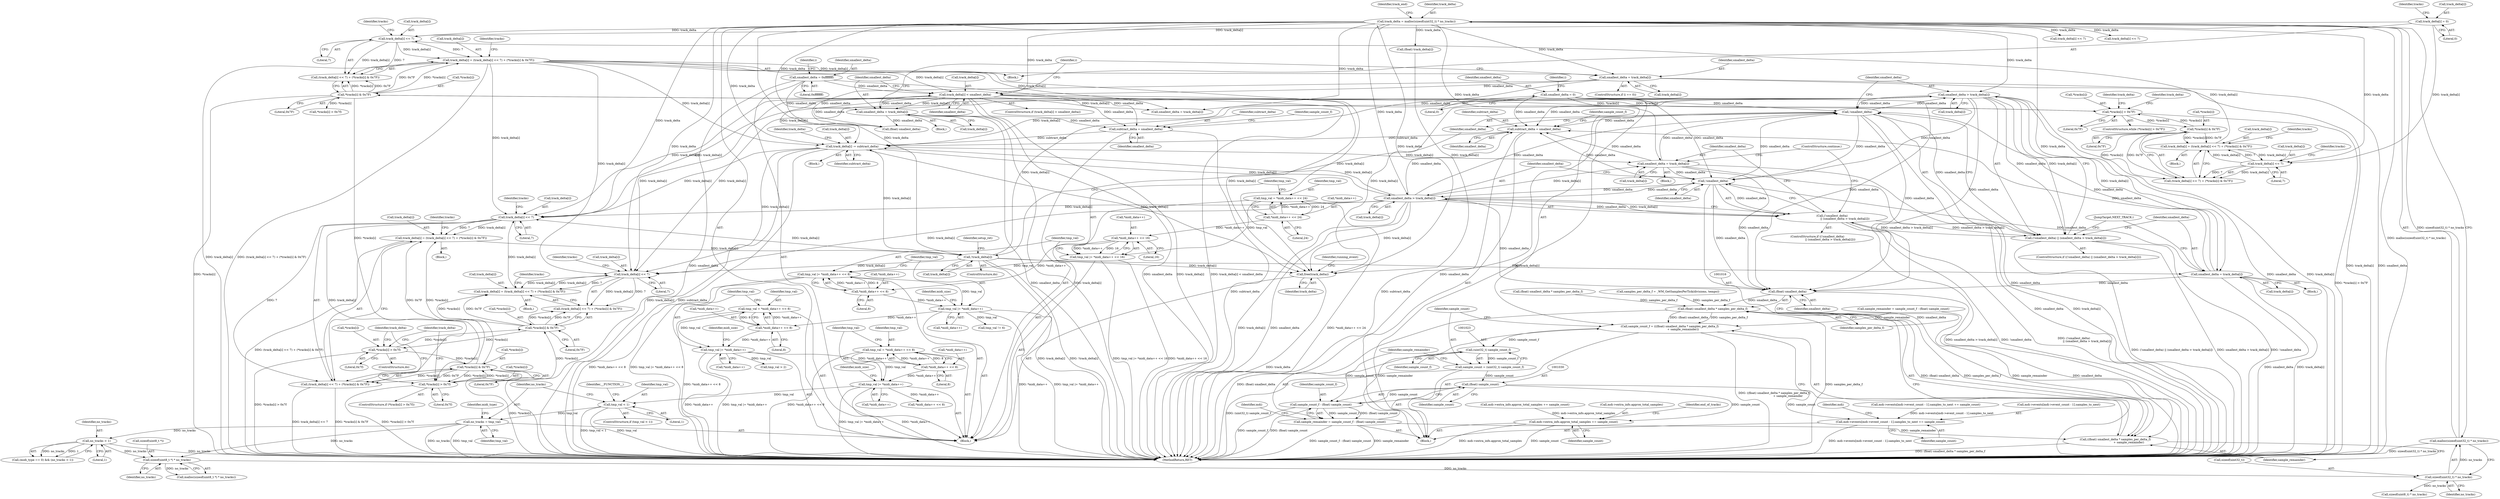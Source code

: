 digraph "0_wildmidi_660b513d99bced8783a4a5984ac2f742c74ebbdd_1@array" {
"1000995" [label="(Call,smallest_delta > track_delta[i])"];
"1000993" [label="(Call,!smallest_delta)"];
"1000753" [label="(Call,smallest_delta = track_delta[i])"];
"1000733" [label="(Call,track_delta[i] -= subtract_delta)"];
"1001008" [label="(Call,subtract_delta = smallest_delta)"];
"1000995" [label="(Call,smallest_delta > track_delta[i])"];
"1000987" [label="(Call,!track_delta[i])"];
"1000402" [label="(Call,track_delta = malloc(sizeof(uint32_t) * no_tracks))"];
"1000404" [label="(Call,malloc(sizeof(uint32_t) * no_tracks))"];
"1000405" [label="(Call,sizeof(uint32_t) * no_tracks)"];
"1000398" [label="(Call,sizeof(uint8_t *) * no_tracks)"];
"1000344" [label="(Call,no_tracks > 1)"];
"1000336" [label="(Call,no_tracks = tmp_val)"];
"1000324" [label="(Call,tmp_val < 1)"];
"1000315" [label="(Call,tmp_val |= *midi_data++)"];
"1000308" [label="(Call,tmp_val = *midi_data++ << 8)"];
"1000310" [label="(Call,*midi_data++ << 8)"];
"1000284" [label="(Call,tmp_val |= *midi_data++)"];
"1000277" [label="(Call,tmp_val = *midi_data++ << 8)"];
"1000279" [label="(Call,*midi_data++ << 8)"];
"1000256" [label="(Call,tmp_val |= *midi_data++)"];
"1000249" [label="(Call,tmp_val |= *midi_data++ << 8)"];
"1000242" [label="(Call,tmp_val |= *midi_data++ << 16)"];
"1000235" [label="(Call,tmp_val = *midi_data++ << 24)"];
"1000237" [label="(Call,*midi_data++ << 24)"];
"1000244" [label="(Call,*midi_data++ << 16)"];
"1000251" [label="(Call,*midi_data++ << 8)"];
"1000967" [label="(Call,track_delta[i] = (track_delta[i] << 7) + (*tracks[i] & 0x7F))"];
"1000972" [label="(Call,track_delta[i] << 7)"];
"1000941" [label="(Call,track_delta[i] = (track_delta[i] << 7) + (*tracks[i] & 0x7F))"];
"1000946" [label="(Call,track_delta[i] << 7)"];
"1000634" [label="(Call,track_delta[i] < smallest_delta)"];
"1000608" [label="(Call,track_delta[i] = (track_delta[i] << 7) + (*tracks[i] & 0x7F))"];
"1000613" [label="(Call,track_delta[i] << 7)"];
"1000588" [label="(Call,track_delta[i] = (track_delta[i] << 7) + (*tracks[i] & 0x7F))"];
"1000593" [label="(Call,track_delta[i] << 7)"];
"1000575" [label="(Call,track_delta[i] = 0)"];
"1000598" [label="(Call,*tracks[i] & 0x7F)"];
"1000581" [label="(Call,*tracks[i] > 0x7F)"];
"1000618" [label="(Call,*tracks[i] & 0x7F)"];
"1000640" [label="(Call,smallest_delta = track_delta[i])"];
"1000651" [label="(Call,smallest_delta = track_delta[i])"];
"1000423" [label="(Call,smallest_delta = 0xffffffff)"];
"1000747" [label="(Call,smallest_delta > track_delta[i])"];
"1000745" [label="(Call,!smallest_delta)"];
"1000710" [label="(Call,smallest_delta = 0)"];
"1001001" [label="(Call,smallest_delta = track_delta[i])"];
"1000951" [label="(Call,*tracks[i] & 0x7F)"];
"1000961" [label="(Call,*tracks[i] > 0x7f)"];
"1000932" [label="(Call,*tracks[i] > 0x7f)"];
"1000977" [label="(Call,*tracks[i] & 0x7F)"];
"1000656" [label="(Call,subtract_delta = smallest_delta)"];
"1000744" [label="(Call,(!smallest_delta)\n                             || (smallest_delta > track_delta[i]))"];
"1000992" [label="(Call,(!smallest_delta) || (smallest_delta > track_delta[i]))"];
"1001015" [label="(Call,(float) smallest_delta)"];
"1001014" [label="(Call,(float) smallest_delta * samples_per_delta_f)"];
"1001011" [label="(Call,sample_count_f = (((float) smallest_delta * samples_per_delta_f)\n                              + sample_remainder))"];
"1001022" [label="(Call,(uint32_t) sample_count_f)"];
"1001020" [label="(Call,sample_count = (uint32_t) sample_count_f)"];
"1001029" [label="(Call,(float) sample_count)"];
"1001027" [label="(Call,sample_count_f - (float) sample_count)"];
"1001025" [label="(Call,sample_remainder = sample_count_f - (float) sample_count)"];
"1001013" [label="(Call,((float) smallest_delta * samples_per_delta_f)\n                              + sample_remainder)"];
"1001032" [label="(Call,mdi->events[mdi->event_count - 1].samples_to_next += sample_count)"];
"1001045" [label="(Call,mdi->extra_info.approx_total_samples += sample_count)"];
"1001419" [label="(Call,free(track_delta))"];
"1000971" [label="(Call,(track_delta[i] << 7) + (*tracks[i] & 0x7F))"];
"1000945" [label="(Call,(track_delta[i] << 7) + (*tracks[i] & 0x7F))"];
"1000423" [label="(Call,smallest_delta = 0xffffffff)"];
"1001017" [label="(Identifier,smallest_delta)"];
"1001003" [label="(Call,track_delta[i])"];
"1000612" [label="(Call,(track_delta[i] << 7) + (*tracks[i] & 0x7F))"];
"1000598" [label="(Call,*tracks[i] & 0x7F)"];
"1001312" [label="(Call,(float) track_delta[i])"];
"1000249" [label="(Call,tmp_val |= *midi_data++ << 8)"];
"1000245" [label="(Call,*midi_data++)"];
"1000673" [label="(Call,sample_remainder = sample_count_f - (float) sample_count)"];
"1000707" [label="(Identifier,end_of_tracks)"];
"1000946" [label="(Call,track_delta[i] << 7)"];
"1000257" [label="(Identifier,tmp_val)"];
"1000250" [label="(Identifier,tmp_val)"];
"1000954" [label="(Identifier,tracks)"];
"1000950" [label="(Literal,7)"];
"1000280" [label="(Call,*midi_data++)"];
"1000618" [label="(Call,*tracks[i] & 0x7F)"];
"1000406" [label="(Call,sizeof(uint32_t))"];
"1000639" [label="(Block,)"];
"1000931" [label="(ControlStructure,if (*tracks[i] > 0x7f))"];
"1000435" [label="(Block,)"];
"1001051" [label="(Identifier,sample_count)"];
"1000584" [label="(Identifier,tracks)"];
"1000656" [label="(Call,subtract_delta = smallest_delta)"];
"1000941" [label="(Call,track_delta[i] = (track_delta[i] << 7) + (*tracks[i] & 0x7F))"];
"1000992" [label="(Call,(!smallest_delta) || (smallest_delta > track_delta[i]))"];
"1000937" [label="(Literal,0x7f)"];
"1000939" [label="(ControlStructure,do)"];
"1001026" [label="(Identifier,sample_remainder)"];
"1000345" [label="(Identifier,no_tracks)"];
"1000398" [label="(Call,sizeof(uint8_t *) * no_tracks)"];
"1000576" [label="(Call,track_delta[i])"];
"1000966" [label="(Literal,0x7f)"];
"1000994" [label="(Identifier,smallest_delta)"];
"1000410" [label="(Identifier,track_end)"];
"1001032" [label="(Call,mdi->events[mdi->event_count - 1].samples_to_next += sample_count)"];
"1000940" [label="(Block,)"];
"1000278" [label="(Identifier,tmp_val)"];
"1000614" [label="(Call,track_delta[i])"];
"1000344" [label="(Call,no_tracks > 1)"];
"1000582" [label="(Call,*tracks[i])"];
"1000587" [label="(Block,)"];
"1001422" [label="(Identifier,running_event)"];
"1000652" [label="(Identifier,smallest_delta)"];
"1000663" [label="(Call,(float) smallest_delta)"];
"1001029" [label="(Call,(float) sample_count)"];
"1000982" [label="(Literal,0x7F)"];
"1000434" [label="(Identifier,i)"];
"1000594" [label="(Call,track_delta[i])"];
"1001012" [label="(Identifier,sample_count_f)"];
"1000580" [label="(ControlStructure,while (*tracks[i] > 0x7F))"];
"1000293" [label="(Call,tmp_val > 2)"];
"1000657" [label="(Identifier,subtract_delta)"];
"1000734" [label="(Call,track_delta[i])"];
"1000613" [label="(Call,track_delta[i] << 7)"];
"1000603" [label="(Literal,0x7F)"];
"1001018" [label="(Identifier,samples_per_delta_f)"];
"1000755" [label="(Call,track_delta[i])"];
"1000759" [label="(ControlStructure,do)"];
"1000340" [label="(Call,(midi_type == 0) && (no_tracks > 1))"];
"1000991" [label="(ControlStructure,if ((!smallest_delta) || (smallest_delta > track_delta[i])))"];
"1001010" [label="(Identifier,smallest_delta)"];
"1000959" [label="(Identifier,tracks)"];
"1000732" [label="(Block,)"];
"1000693" [label="(Call,mdi->extra_info.approx_total_samples += sample_count)"];
"1000243" [label="(Identifier,tmp_val)"];
"1000961" [label="(Call,*tracks[i] > 0x7f)"];
"1000599" [label="(Call,*tracks[i])"];
"1000621" [label="(Identifier,tracks)"];
"1000277" [label="(Call,tmp_val = *midi_data++ << 8)"];
"1000978" [label="(Call,*tracks[i])"];
"1000973" [label="(Call,track_delta[i])"];
"1000286" [label="(Call,*midi_data++)"];
"1000635" [label="(Call,track_delta[i])"];
"1000647" [label="(ControlStructure,if (i == 0))"];
"1000236" [label="(Identifier,tmp_val)"];
"1000660" [label="(Identifier,sample_count_f)"];
"1000309" [label="(Identifier,tmp_val)"];
"1000283" [label="(Literal,8)"];
"1000968" [label="(Call,track_delta[i])"];
"1001019" [label="(Identifier,sample_remainder)"];
"1001000" [label="(Block,)"];
"1000329" [label="(Identifier,__FUNCTION__)"];
"1000709" [label="(Block,)"];
"1000988" [label="(Call,track_delta[i])"];
"1000290" [label="(Identifier,midi_size)"];
"1000412" [label="(Call,sizeof(uint8_t) * no_tracks)"];
"1000971" [label="(Call,(track_delta[i] << 7) + (*tracks[i] & 0x7F))"];
"1000617" [label="(Literal,7)"];
"1000323" [label="(ControlStructure,if (tmp_val < 1))"];
"1001006" [label="(JumpTarget,NEXT_TRACK:)"];
"1001014" [label="(Call,(float) smallest_delta * samples_per_delta_f)"];
"1001435" [label="(MethodReturn,RET)"];
"1000346" [label="(Literal,1)"];
"1000752" [label="(Block,)"];
"1000588" [label="(Call,track_delta[i] = (track_delta[i] << 7) + (*tracks[i] & 0x7F))"];
"1000715" [label="(Identifier,i)"];
"1000399" [label="(Call,sizeof(uint8_t *))"];
"1000284" [label="(Call,tmp_val |= *midi_data++)"];
"1000746" [label="(Identifier,smallest_delta)"];
"1000597" [label="(Literal,7)"];
"1000575" [label="(Call,track_delta[i] = 0)"];
"1000933" [label="(Call,*tracks[i])"];
"1000244" [label="(Call,*midi_data++ << 16)"];
"1000235" [label="(Call,tmp_val = *midi_data++ << 24)"];
"1000743" [label="(ControlStructure,if ((!smallest_delta)\n                             || (smallest_delta > track_delta[i])))"];
"1000237" [label="(Call,*midi_data++ << 24)"];
"1001024" [label="(Identifier,sample_count_f)"];
"1000342" [label="(Identifier,midi_type)"];
"1000579" [label="(Literal,0)"];
"1000662" [label="(Call,(float) smallest_delta * samples_per_delta_f)"];
"1001045" [label="(Call,mdi->extra_info.approx_total_samples += sample_count)"];
"1000634" [label="(Call,track_delta[i] < smallest_delta)"];
"1000251" [label="(Call,*midi_data++ << 8)"];
"1000921" [label="(Call,samples_per_delta_f = _WM_GetSamplesPerTick(divisions, tempo))"];
"1000762" [label="(Identifier,setup_ret)"];
"1000403" [label="(Identifier,track_delta)"];
"1000324" [label="(Call,tmp_val < 1)"];
"1000401" [label="(Identifier,no_tracks)"];
"1000589" [label="(Call,track_delta[i])"];
"1001025" [label="(Call,sample_remainder = sample_count_f - (float) sample_count)"];
"1000608" [label="(Call,track_delta[i] = (track_delta[i] << 7) + (*tracks[i] & 0x7F))"];
"1000651" [label="(Call,smallest_delta = track_delta[i])"];
"1000311" [label="(Call,*midi_data++)"];
"1000947" [label="(Call,track_delta[i])"];
"1000424" [label="(Identifier,smallest_delta)"];
"1000753" [label="(Call,smallest_delta = track_delta[i])"];
"1001001" [label="(Call,smallest_delta = track_delta[i])"];
"1000315" [label="(Call,tmp_val |= *midi_data++)"];
"1000279" [label="(Call,*midi_data++ << 8)"];
"1000317" [label="(Call,*midi_data++)"];
"1000122" [label="(Block,)"];
"1000609" [label="(Call,track_delta[i])"];
"1000606" [label="(Identifier,tracks)"];
"1000619" [label="(Call,*tracks[i])"];
"1000711" [label="(Identifier,smallest_delta)"];
"1001021" [label="(Identifier,sample_count)"];
"1000641" [label="(Identifier,smallest_delta)"];
"1001046" [label="(Call,mdi->extra_info.approx_total_samples)"];
"1000642" [label="(Call,track_delta[i])"];
"1001044" [label="(Identifier,sample_count)"];
"1001420" [label="(Identifier,track_delta)"];
"1000256" [label="(Call,tmp_val |= *midi_data++)"];
"1000712" [label="(Literal,0)"];
"1000942" [label="(Call,track_delta[i])"];
"1000358" [label="(Call,*midi_data++ << 8)"];
"1000314" [label="(Literal,8)"];
"1000338" [label="(Identifier,tmp_val)"];
"1000737" [label="(Identifier,subtract_delta)"];
"1000956" [label="(Literal,0x7F)"];
"1000310" [label="(Call,*midi_data++ << 8)"];
"1001352" [label="(Call,smallest_delta = track_delta[i])"];
"1000945" [label="(Call,(track_delta[i] << 7) + (*tracks[i] & 0x7F))"];
"1000633" [label="(ControlStructure,if (track_delta[i] < smallest_delta))"];
"1000987" [label="(Call,!track_delta[i])"];
"1001293" [label="(Call,track_delta[i] << 7)"];
"1000932" [label="(Call,*tracks[i] > 0x7f)"];
"1001002" [label="(Identifier,smallest_delta)"];
"1000758" [label="(ControlStructure,continue;)"];
"1000325" [label="(Identifier,tmp_val)"];
"1000626" [label="(Identifier,tracks)"];
"1000581" [label="(Call,*tracks[i] > 0x7F)"];
"1000977" [label="(Call,*tracks[i] & 0x7F)"];
"1000638" [label="(Identifier,smallest_delta)"];
"1001031" [label="(Identifier,sample_count)"];
"1000586" [label="(Literal,0x7F)"];
"1000995" [label="(Call,smallest_delta > track_delta[i])"];
"1001009" [label="(Identifier,subtract_delta)"];
"1001015" [label="(Call,(float) smallest_delta)"];
"1000592" [label="(Call,(track_delta[i] << 7) + (*tracks[i] & 0x7F))"];
"1000248" [label="(Literal,16)"];
"1000653" [label="(Call,track_delta[i])"];
"1000680" [label="(Call,mdi->events[mdi->event_count - 1].samples_to_next += sample_count)"];
"1000601" [label="(Identifier,tracks)"];
"1000969" [label="(Identifier,track_delta)"];
"1000397" [label="(Call,malloc(sizeof(uint8_t *) * no_tracks))"];
"1000976" [label="(Literal,7)"];
"1000623" [label="(Literal,0x7F)"];
"1000326" [label="(Literal,1)"];
"1000749" [label="(Call,track_delta[i])"];
"1000745" [label="(Call,!smallest_delta)"];
"1000265" [label="(Call,tmp_val != 6)"];
"1000980" [label="(Identifier,tracks)"];
"1000590" [label="(Identifier,track_delta)"];
"1001033" [label="(Call,mdi->events[mdi->event_count - 1].samples_to_next)"];
"1000425" [label="(Literal,0xffffffff)"];
"1000754" [label="(Identifier,smallest_delta)"];
"1000760" [label="(Block,)"];
"1000967" [label="(Call,track_delta[i] = (track_delta[i] << 7) + (*tracks[i] & 0x7F))"];
"1001036" [label="(Identifier,mdi)"];
"1000747" [label="(Call,smallest_delta > track_delta[i])"];
"1000402" [label="(Call,track_delta = malloc(sizeof(uint32_t) * no_tracks))"];
"1001013" [label="(Call,((float) smallest_delta * samples_per_delta_f)\n                              + sample_remainder)"];
"1001008" [label="(Call,subtract_delta = smallest_delta)"];
"1000242" [label="(Call,tmp_val |= *midi_data++ << 16)"];
"1001253" [label="(Call,*tracks[i] > 0x7f)"];
"1000262" [label="(Identifier,midi_size)"];
"1001419" [label="(Call,free(track_delta))"];
"1000962" [label="(Call,*tracks[i])"];
"1000258" [label="(Call,*midi_data++)"];
"1000593" [label="(Call,track_delta[i] << 7)"];
"1000943" [label="(Identifier,track_delta)"];
"1000951" [label="(Call,*tracks[i] & 0x7F)"];
"1000748" [label="(Identifier,smallest_delta)"];
"1001028" [label="(Identifier,sample_count_f)"];
"1000404" [label="(Call,malloc(sizeof(uint32_t) * no_tracks))"];
"1000658" [label="(Identifier,smallest_delta)"];
"1001011" [label="(Call,sample_count_f = (((float) smallest_delta * samples_per_delta_f)\n                              + sample_remainder))"];
"1001020" [label="(Call,sample_count = (uint32_t) sample_count_f)"];
"1000241" [label="(Literal,24)"];
"1000428" [label="(Identifier,i)"];
"1000952" [label="(Call,*tracks[i])"];
"1001027" [label="(Call,sample_count_f - (float) sample_count)"];
"1000733" [label="(Call,track_delta[i] -= subtract_delta)"];
"1001267" [label="(Call,track_delta[i] << 7)"];
"1000238" [label="(Call,*midi_data++)"];
"1000408" [label="(Identifier,no_tracks)"];
"1000337" [label="(Identifier,no_tracks)"];
"1000308" [label="(Call,tmp_val = *midi_data++ << 8)"];
"1000985" [label="(Identifier,tracks)"];
"1000316" [label="(Identifier,tmp_val)"];
"1000321" [label="(Identifier,midi_size)"];
"1000997" [label="(Call,track_delta[i])"];
"1000710" [label="(Call,smallest_delta = 0)"];
"1000285" [label="(Identifier,tmp_val)"];
"1000252" [label="(Call,*midi_data++)"];
"1000336" [label="(Call,no_tracks = tmp_val)"];
"1000993" [label="(Call,!smallest_delta)"];
"1000996" [label="(Identifier,smallest_delta)"];
"1000972" [label="(Call,track_delta[i] << 7)"];
"1000744" [label="(Call,(!smallest_delta)\n                             || (smallest_delta > track_delta[i]))"];
"1000640" [label="(Call,smallest_delta = track_delta[i])"];
"1001048" [label="(Identifier,mdi)"];
"1000610" [label="(Identifier,track_delta)"];
"1001022" [label="(Call,(uint32_t) sample_count_f)"];
"1000740" [label="(Identifier,track_delta)"];
"1000255" [label="(Literal,8)"];
"1000405" [label="(Call,sizeof(uint32_t) * no_tracks)"];
"1000995" -> "1000992"  [label="AST: "];
"1000995" -> "1000997"  [label="CFG: "];
"1000996" -> "1000995"  [label="AST: "];
"1000997" -> "1000995"  [label="AST: "];
"1000992" -> "1000995"  [label="CFG: "];
"1000995" -> "1001435"  [label="DDG: smallest_delta"];
"1000995" -> "1001435"  [label="DDG: track_delta[i]"];
"1000995" -> "1000733"  [label="DDG: track_delta[i]"];
"1000995" -> "1000745"  [label="DDG: smallest_delta"];
"1000995" -> "1000946"  [label="DDG: track_delta[i]"];
"1000995" -> "1000972"  [label="DDG: track_delta[i]"];
"1000995" -> "1000993"  [label="DDG: smallest_delta"];
"1000995" -> "1000992"  [label="DDG: smallest_delta"];
"1000995" -> "1000992"  [label="DDG: track_delta[i]"];
"1000993" -> "1000995"  [label="DDG: smallest_delta"];
"1000987" -> "1000995"  [label="DDG: track_delta[i]"];
"1000402" -> "1000995"  [label="DDG: track_delta"];
"1000995" -> "1001001"  [label="DDG: track_delta[i]"];
"1000995" -> "1001008"  [label="DDG: smallest_delta"];
"1000995" -> "1001015"  [label="DDG: smallest_delta"];
"1000995" -> "1001419"  [label="DDG: track_delta[i]"];
"1000993" -> "1000992"  [label="AST: "];
"1000993" -> "1000994"  [label="CFG: "];
"1000994" -> "1000993"  [label="AST: "];
"1000996" -> "1000993"  [label="CFG: "];
"1000992" -> "1000993"  [label="CFG: "];
"1000993" -> "1001435"  [label="DDG: smallest_delta"];
"1000993" -> "1000745"  [label="DDG: smallest_delta"];
"1000993" -> "1000992"  [label="DDG: smallest_delta"];
"1000753" -> "1000993"  [label="DDG: smallest_delta"];
"1000710" -> "1000993"  [label="DDG: smallest_delta"];
"1000747" -> "1000993"  [label="DDG: smallest_delta"];
"1000745" -> "1000993"  [label="DDG: smallest_delta"];
"1001001" -> "1000993"  [label="DDG: smallest_delta"];
"1000993" -> "1001008"  [label="DDG: smallest_delta"];
"1000993" -> "1001015"  [label="DDG: smallest_delta"];
"1000753" -> "1000752"  [label="AST: "];
"1000753" -> "1000755"  [label="CFG: "];
"1000754" -> "1000753"  [label="AST: "];
"1000755" -> "1000753"  [label="AST: "];
"1000758" -> "1000753"  [label="CFG: "];
"1000753" -> "1001435"  [label="DDG: smallest_delta"];
"1000753" -> "1001435"  [label="DDG: track_delta[i]"];
"1000753" -> "1000745"  [label="DDG: smallest_delta"];
"1000733" -> "1000753"  [label="DDG: track_delta[i]"];
"1000402" -> "1000753"  [label="DDG: track_delta"];
"1000747" -> "1000753"  [label="DDG: track_delta[i]"];
"1000753" -> "1001008"  [label="DDG: smallest_delta"];
"1000753" -> "1001015"  [label="DDG: smallest_delta"];
"1000733" -> "1000732"  [label="AST: "];
"1000733" -> "1000737"  [label="CFG: "];
"1000734" -> "1000733"  [label="AST: "];
"1000737" -> "1000733"  [label="AST: "];
"1000740" -> "1000733"  [label="CFG: "];
"1000733" -> "1001435"  [label="DDG: track_delta[i]"];
"1000733" -> "1001435"  [label="DDG: subtract_delta"];
"1001008" -> "1000733"  [label="DDG: subtract_delta"];
"1000656" -> "1000733"  [label="DDG: subtract_delta"];
"1000987" -> "1000733"  [label="DDG: track_delta[i]"];
"1000402" -> "1000733"  [label="DDG: track_delta"];
"1000634" -> "1000733"  [label="DDG: track_delta[i]"];
"1000747" -> "1000733"  [label="DDG: track_delta[i]"];
"1000608" -> "1000733"  [label="DDG: track_delta[i]"];
"1000733" -> "1000747"  [label="DDG: track_delta[i]"];
"1000733" -> "1000946"  [label="DDG: track_delta[i]"];
"1000733" -> "1000972"  [label="DDG: track_delta[i]"];
"1000733" -> "1001419"  [label="DDG: track_delta[i]"];
"1001008" -> "1000709"  [label="AST: "];
"1001008" -> "1001010"  [label="CFG: "];
"1001009" -> "1001008"  [label="AST: "];
"1001010" -> "1001008"  [label="AST: "];
"1001012" -> "1001008"  [label="CFG: "];
"1001008" -> "1001435"  [label="DDG: subtract_delta"];
"1000710" -> "1001008"  [label="DDG: smallest_delta"];
"1000747" -> "1001008"  [label="DDG: smallest_delta"];
"1000745" -> "1001008"  [label="DDG: smallest_delta"];
"1001001" -> "1001008"  [label="DDG: smallest_delta"];
"1000987" -> "1000759"  [label="AST: "];
"1000987" -> "1000988"  [label="CFG: "];
"1000988" -> "1000987"  [label="AST: "];
"1000762" -> "1000987"  [label="CFG: "];
"1000994" -> "1000987"  [label="CFG: "];
"1000987" -> "1001435"  [label="DDG: track_delta[i]"];
"1000987" -> "1001435"  [label="DDG: !track_delta[i]"];
"1000987" -> "1000946"  [label="DDG: track_delta[i]"];
"1000987" -> "1000972"  [label="DDG: track_delta[i]"];
"1000402" -> "1000987"  [label="DDG: track_delta"];
"1000967" -> "1000987"  [label="DDG: track_delta[i]"];
"1000987" -> "1001001"  [label="DDG: track_delta[i]"];
"1000987" -> "1001419"  [label="DDG: track_delta[i]"];
"1000402" -> "1000122"  [label="AST: "];
"1000402" -> "1000404"  [label="CFG: "];
"1000403" -> "1000402"  [label="AST: "];
"1000404" -> "1000402"  [label="AST: "];
"1000410" -> "1000402"  [label="CFG: "];
"1000402" -> "1001435"  [label="DDG: malloc(sizeof(uint32_t) * no_tracks)"];
"1000404" -> "1000402"  [label="DDG: sizeof(uint32_t) * no_tracks"];
"1000402" -> "1000593"  [label="DDG: track_delta"];
"1000402" -> "1000613"  [label="DDG: track_delta"];
"1000402" -> "1000634"  [label="DDG: track_delta"];
"1000402" -> "1000640"  [label="DDG: track_delta"];
"1000402" -> "1000651"  [label="DDG: track_delta"];
"1000402" -> "1000747"  [label="DDG: track_delta"];
"1000402" -> "1000946"  [label="DDG: track_delta"];
"1000402" -> "1000972"  [label="DDG: track_delta"];
"1000402" -> "1001001"  [label="DDG: track_delta"];
"1000402" -> "1001267"  [label="DDG: track_delta"];
"1000402" -> "1001293"  [label="DDG: track_delta"];
"1000402" -> "1001312"  [label="DDG: track_delta"];
"1000402" -> "1001352"  [label="DDG: track_delta"];
"1000402" -> "1001419"  [label="DDG: track_delta"];
"1000404" -> "1000405"  [label="CFG: "];
"1000405" -> "1000404"  [label="AST: "];
"1000404" -> "1001435"  [label="DDG: sizeof(uint32_t) * no_tracks"];
"1000405" -> "1000404"  [label="DDG: no_tracks"];
"1000405" -> "1000408"  [label="CFG: "];
"1000406" -> "1000405"  [label="AST: "];
"1000408" -> "1000405"  [label="AST: "];
"1000398" -> "1000405"  [label="DDG: no_tracks"];
"1000405" -> "1000412"  [label="DDG: no_tracks"];
"1000398" -> "1000397"  [label="AST: "];
"1000398" -> "1000401"  [label="CFG: "];
"1000399" -> "1000398"  [label="AST: "];
"1000401" -> "1000398"  [label="AST: "];
"1000397" -> "1000398"  [label="CFG: "];
"1000398" -> "1000397"  [label="DDG: no_tracks"];
"1000344" -> "1000398"  [label="DDG: no_tracks"];
"1000336" -> "1000398"  [label="DDG: no_tracks"];
"1000344" -> "1000340"  [label="AST: "];
"1000344" -> "1000346"  [label="CFG: "];
"1000345" -> "1000344"  [label="AST: "];
"1000346" -> "1000344"  [label="AST: "];
"1000340" -> "1000344"  [label="CFG: "];
"1000344" -> "1001435"  [label="DDG: no_tracks"];
"1000344" -> "1000340"  [label="DDG: no_tracks"];
"1000344" -> "1000340"  [label="DDG: 1"];
"1000336" -> "1000344"  [label="DDG: no_tracks"];
"1000336" -> "1000122"  [label="AST: "];
"1000336" -> "1000338"  [label="CFG: "];
"1000337" -> "1000336"  [label="AST: "];
"1000338" -> "1000336"  [label="AST: "];
"1000342" -> "1000336"  [label="CFG: "];
"1000336" -> "1001435"  [label="DDG: tmp_val"];
"1000336" -> "1001435"  [label="DDG: no_tracks"];
"1000324" -> "1000336"  [label="DDG: tmp_val"];
"1000324" -> "1000323"  [label="AST: "];
"1000324" -> "1000326"  [label="CFG: "];
"1000325" -> "1000324"  [label="AST: "];
"1000326" -> "1000324"  [label="AST: "];
"1000329" -> "1000324"  [label="CFG: "];
"1000337" -> "1000324"  [label="CFG: "];
"1000324" -> "1001435"  [label="DDG: tmp_val < 1"];
"1000324" -> "1001435"  [label="DDG: tmp_val"];
"1000315" -> "1000324"  [label="DDG: tmp_val"];
"1000315" -> "1000122"  [label="AST: "];
"1000315" -> "1000317"  [label="CFG: "];
"1000316" -> "1000315"  [label="AST: "];
"1000317" -> "1000315"  [label="AST: "];
"1000321" -> "1000315"  [label="CFG: "];
"1000315" -> "1001435"  [label="DDG: tmp_val |= *midi_data++"];
"1000315" -> "1001435"  [label="DDG: *midi_data++"];
"1000308" -> "1000315"  [label="DDG: tmp_val"];
"1000310" -> "1000315"  [label="DDG: *midi_data++"];
"1000315" -> "1000358"  [label="DDG: *midi_data++"];
"1000308" -> "1000122"  [label="AST: "];
"1000308" -> "1000310"  [label="CFG: "];
"1000309" -> "1000308"  [label="AST: "];
"1000310" -> "1000308"  [label="AST: "];
"1000316" -> "1000308"  [label="CFG: "];
"1000308" -> "1001435"  [label="DDG: *midi_data++ << 8"];
"1000310" -> "1000308"  [label="DDG: *midi_data++"];
"1000310" -> "1000308"  [label="DDG: 8"];
"1000310" -> "1000314"  [label="CFG: "];
"1000311" -> "1000310"  [label="AST: "];
"1000314" -> "1000310"  [label="AST: "];
"1000284" -> "1000310"  [label="DDG: *midi_data++"];
"1000284" -> "1000122"  [label="AST: "];
"1000284" -> "1000286"  [label="CFG: "];
"1000285" -> "1000284"  [label="AST: "];
"1000286" -> "1000284"  [label="AST: "];
"1000290" -> "1000284"  [label="CFG: "];
"1000284" -> "1001435"  [label="DDG: *midi_data++"];
"1000284" -> "1001435"  [label="DDG: tmp_val |= *midi_data++"];
"1000277" -> "1000284"  [label="DDG: tmp_val"];
"1000279" -> "1000284"  [label="DDG: *midi_data++"];
"1000284" -> "1000293"  [label="DDG: tmp_val"];
"1000277" -> "1000122"  [label="AST: "];
"1000277" -> "1000279"  [label="CFG: "];
"1000278" -> "1000277"  [label="AST: "];
"1000279" -> "1000277"  [label="AST: "];
"1000285" -> "1000277"  [label="CFG: "];
"1000277" -> "1001435"  [label="DDG: *midi_data++ << 8"];
"1000279" -> "1000277"  [label="DDG: *midi_data++"];
"1000279" -> "1000277"  [label="DDG: 8"];
"1000279" -> "1000283"  [label="CFG: "];
"1000280" -> "1000279"  [label="AST: "];
"1000283" -> "1000279"  [label="AST: "];
"1000256" -> "1000279"  [label="DDG: *midi_data++"];
"1000256" -> "1000122"  [label="AST: "];
"1000256" -> "1000258"  [label="CFG: "];
"1000257" -> "1000256"  [label="AST: "];
"1000258" -> "1000256"  [label="AST: "];
"1000262" -> "1000256"  [label="CFG: "];
"1000256" -> "1001435"  [label="DDG: *midi_data++"];
"1000256" -> "1001435"  [label="DDG: tmp_val |= *midi_data++"];
"1000249" -> "1000256"  [label="DDG: tmp_val"];
"1000251" -> "1000256"  [label="DDG: *midi_data++"];
"1000256" -> "1000265"  [label="DDG: tmp_val"];
"1000249" -> "1000122"  [label="AST: "];
"1000249" -> "1000251"  [label="CFG: "];
"1000250" -> "1000249"  [label="AST: "];
"1000251" -> "1000249"  [label="AST: "];
"1000257" -> "1000249"  [label="CFG: "];
"1000249" -> "1001435"  [label="DDG: *midi_data++ << 8"];
"1000249" -> "1001435"  [label="DDG: tmp_val |= *midi_data++ << 8"];
"1000242" -> "1000249"  [label="DDG: tmp_val"];
"1000251" -> "1000249"  [label="DDG: *midi_data++"];
"1000251" -> "1000249"  [label="DDG: 8"];
"1000242" -> "1000122"  [label="AST: "];
"1000242" -> "1000244"  [label="CFG: "];
"1000243" -> "1000242"  [label="AST: "];
"1000244" -> "1000242"  [label="AST: "];
"1000250" -> "1000242"  [label="CFG: "];
"1000242" -> "1001435"  [label="DDG: tmp_val |= *midi_data++ << 16"];
"1000242" -> "1001435"  [label="DDG: *midi_data++ << 16"];
"1000235" -> "1000242"  [label="DDG: tmp_val"];
"1000244" -> "1000242"  [label="DDG: *midi_data++"];
"1000244" -> "1000242"  [label="DDG: 16"];
"1000235" -> "1000122"  [label="AST: "];
"1000235" -> "1000237"  [label="CFG: "];
"1000236" -> "1000235"  [label="AST: "];
"1000237" -> "1000235"  [label="AST: "];
"1000243" -> "1000235"  [label="CFG: "];
"1000235" -> "1001435"  [label="DDG: *midi_data++ << 24"];
"1000237" -> "1000235"  [label="DDG: *midi_data++"];
"1000237" -> "1000235"  [label="DDG: 24"];
"1000237" -> "1000241"  [label="CFG: "];
"1000238" -> "1000237"  [label="AST: "];
"1000241" -> "1000237"  [label="AST: "];
"1000237" -> "1000244"  [label="DDG: *midi_data++"];
"1000244" -> "1000248"  [label="CFG: "];
"1000245" -> "1000244"  [label="AST: "];
"1000248" -> "1000244"  [label="AST: "];
"1000244" -> "1000251"  [label="DDG: *midi_data++"];
"1000251" -> "1000255"  [label="CFG: "];
"1000252" -> "1000251"  [label="AST: "];
"1000255" -> "1000251"  [label="AST: "];
"1000967" -> "1000760"  [label="AST: "];
"1000967" -> "1000971"  [label="CFG: "];
"1000968" -> "1000967"  [label="AST: "];
"1000971" -> "1000967"  [label="AST: "];
"1000985" -> "1000967"  [label="CFG: "];
"1000967" -> "1001435"  [label="DDG: (track_delta[i] << 7) + (*tracks[i] & 0x7F)"];
"1000972" -> "1000967"  [label="DDG: track_delta[i]"];
"1000972" -> "1000967"  [label="DDG: 7"];
"1000977" -> "1000967"  [label="DDG: *tracks[i]"];
"1000977" -> "1000967"  [label="DDG: 0x7F"];
"1000972" -> "1000971"  [label="AST: "];
"1000972" -> "1000976"  [label="CFG: "];
"1000973" -> "1000972"  [label="AST: "];
"1000976" -> "1000972"  [label="AST: "];
"1000980" -> "1000972"  [label="CFG: "];
"1000972" -> "1000971"  [label="DDG: track_delta[i]"];
"1000972" -> "1000971"  [label="DDG: 7"];
"1000941" -> "1000972"  [label="DDG: track_delta[i]"];
"1000634" -> "1000972"  [label="DDG: track_delta[i]"];
"1000747" -> "1000972"  [label="DDG: track_delta[i]"];
"1000608" -> "1000972"  [label="DDG: track_delta[i]"];
"1000941" -> "1000940"  [label="AST: "];
"1000941" -> "1000945"  [label="CFG: "];
"1000942" -> "1000941"  [label="AST: "];
"1000945" -> "1000941"  [label="AST: "];
"1000959" -> "1000941"  [label="CFG: "];
"1000946" -> "1000941"  [label="DDG: track_delta[i]"];
"1000946" -> "1000941"  [label="DDG: 7"];
"1000951" -> "1000941"  [label="DDG: *tracks[i]"];
"1000951" -> "1000941"  [label="DDG: 0x7F"];
"1000941" -> "1000946"  [label="DDG: track_delta[i]"];
"1000946" -> "1000945"  [label="AST: "];
"1000946" -> "1000950"  [label="CFG: "];
"1000947" -> "1000946"  [label="AST: "];
"1000950" -> "1000946"  [label="AST: "];
"1000954" -> "1000946"  [label="CFG: "];
"1000946" -> "1000945"  [label="DDG: track_delta[i]"];
"1000946" -> "1000945"  [label="DDG: 7"];
"1000634" -> "1000946"  [label="DDG: track_delta[i]"];
"1000747" -> "1000946"  [label="DDG: track_delta[i]"];
"1000608" -> "1000946"  [label="DDG: track_delta[i]"];
"1000634" -> "1000633"  [label="AST: "];
"1000634" -> "1000638"  [label="CFG: "];
"1000635" -> "1000634"  [label="AST: "];
"1000638" -> "1000634"  [label="AST: "];
"1000641" -> "1000634"  [label="CFG: "];
"1000434" -> "1000634"  [label="CFG: "];
"1000634" -> "1001435"  [label="DDG: smallest_delta"];
"1000634" -> "1001435"  [label="DDG: track_delta[i]"];
"1000634" -> "1001435"  [label="DDG: track_delta[i] < smallest_delta"];
"1000608" -> "1000634"  [label="DDG: track_delta[i]"];
"1000640" -> "1000634"  [label="DDG: smallest_delta"];
"1000651" -> "1000634"  [label="DDG: smallest_delta"];
"1000423" -> "1000634"  [label="DDG: smallest_delta"];
"1000634" -> "1000640"  [label="DDG: track_delta[i]"];
"1000634" -> "1000656"  [label="DDG: smallest_delta"];
"1000634" -> "1000663"  [label="DDG: smallest_delta"];
"1000634" -> "1001352"  [label="DDG: track_delta[i]"];
"1000634" -> "1001419"  [label="DDG: track_delta[i]"];
"1000608" -> "1000435"  [label="AST: "];
"1000608" -> "1000612"  [label="CFG: "];
"1000609" -> "1000608"  [label="AST: "];
"1000612" -> "1000608"  [label="AST: "];
"1000626" -> "1000608"  [label="CFG: "];
"1000608" -> "1001435"  [label="DDG: track_delta[i]"];
"1000608" -> "1001435"  [label="DDG: (track_delta[i] << 7) + (*tracks[i] & 0x7F)"];
"1000613" -> "1000608"  [label="DDG: track_delta[i]"];
"1000613" -> "1000608"  [label="DDG: 7"];
"1000618" -> "1000608"  [label="DDG: *tracks[i]"];
"1000618" -> "1000608"  [label="DDG: 0x7F"];
"1000608" -> "1000651"  [label="DDG: track_delta[i]"];
"1000608" -> "1001352"  [label="DDG: track_delta[i]"];
"1000608" -> "1001419"  [label="DDG: track_delta[i]"];
"1000613" -> "1000612"  [label="AST: "];
"1000613" -> "1000617"  [label="CFG: "];
"1000614" -> "1000613"  [label="AST: "];
"1000617" -> "1000613"  [label="AST: "];
"1000621" -> "1000613"  [label="CFG: "];
"1000613" -> "1000612"  [label="DDG: track_delta[i]"];
"1000613" -> "1000612"  [label="DDG: 7"];
"1000588" -> "1000613"  [label="DDG: track_delta[i]"];
"1000575" -> "1000613"  [label="DDG: track_delta[i]"];
"1000588" -> "1000587"  [label="AST: "];
"1000588" -> "1000592"  [label="CFG: "];
"1000589" -> "1000588"  [label="AST: "];
"1000592" -> "1000588"  [label="AST: "];
"1000606" -> "1000588"  [label="CFG: "];
"1000593" -> "1000588"  [label="DDG: track_delta[i]"];
"1000593" -> "1000588"  [label="DDG: 7"];
"1000598" -> "1000588"  [label="DDG: *tracks[i]"];
"1000598" -> "1000588"  [label="DDG: 0x7F"];
"1000588" -> "1000593"  [label="DDG: track_delta[i]"];
"1000593" -> "1000592"  [label="AST: "];
"1000593" -> "1000597"  [label="CFG: "];
"1000594" -> "1000593"  [label="AST: "];
"1000597" -> "1000593"  [label="AST: "];
"1000601" -> "1000593"  [label="CFG: "];
"1000593" -> "1000592"  [label="DDG: track_delta[i]"];
"1000593" -> "1000592"  [label="DDG: 7"];
"1000575" -> "1000593"  [label="DDG: track_delta[i]"];
"1000575" -> "1000435"  [label="AST: "];
"1000575" -> "1000579"  [label="CFG: "];
"1000576" -> "1000575"  [label="AST: "];
"1000579" -> "1000575"  [label="AST: "];
"1000584" -> "1000575"  [label="CFG: "];
"1000598" -> "1000592"  [label="AST: "];
"1000598" -> "1000603"  [label="CFG: "];
"1000599" -> "1000598"  [label="AST: "];
"1000603" -> "1000598"  [label="AST: "];
"1000592" -> "1000598"  [label="CFG: "];
"1000598" -> "1000581"  [label="DDG: *tracks[i]"];
"1000598" -> "1000592"  [label="DDG: *tracks[i]"];
"1000598" -> "1000592"  [label="DDG: 0x7F"];
"1000581" -> "1000598"  [label="DDG: *tracks[i]"];
"1000581" -> "1000580"  [label="AST: "];
"1000581" -> "1000586"  [label="CFG: "];
"1000582" -> "1000581"  [label="AST: "];
"1000586" -> "1000581"  [label="AST: "];
"1000590" -> "1000581"  [label="CFG: "];
"1000610" -> "1000581"  [label="CFG: "];
"1000581" -> "1001435"  [label="DDG: *tracks[i] > 0x7F"];
"1000618" -> "1000581"  [label="DDG: *tracks[i]"];
"1000581" -> "1000618"  [label="DDG: *tracks[i]"];
"1000618" -> "1000612"  [label="AST: "];
"1000618" -> "1000623"  [label="CFG: "];
"1000619" -> "1000618"  [label="AST: "];
"1000623" -> "1000618"  [label="AST: "];
"1000612" -> "1000618"  [label="CFG: "];
"1000618" -> "1001435"  [label="DDG: *tracks[i]"];
"1000618" -> "1000612"  [label="DDG: *tracks[i]"];
"1000618" -> "1000612"  [label="DDG: 0x7F"];
"1000618" -> "1000932"  [label="DDG: *tracks[i]"];
"1000618" -> "1001253"  [label="DDG: *tracks[i]"];
"1000640" -> "1000639"  [label="AST: "];
"1000640" -> "1000642"  [label="CFG: "];
"1000641" -> "1000640"  [label="AST: "];
"1000642" -> "1000640"  [label="AST: "];
"1000434" -> "1000640"  [label="CFG: "];
"1000640" -> "1001435"  [label="DDG: smallest_delta"];
"1000640" -> "1001435"  [label="DDG: track_delta[i]"];
"1000640" -> "1000656"  [label="DDG: smallest_delta"];
"1000640" -> "1000663"  [label="DDG: smallest_delta"];
"1000651" -> "1000647"  [label="AST: "];
"1000651" -> "1000653"  [label="CFG: "];
"1000652" -> "1000651"  [label="AST: "];
"1000653" -> "1000651"  [label="AST: "];
"1000434" -> "1000651"  [label="CFG: "];
"1000651" -> "1001435"  [label="DDG: smallest_delta"];
"1000651" -> "1001435"  [label="DDG: track_delta[i]"];
"1000651" -> "1000656"  [label="DDG: smallest_delta"];
"1000651" -> "1000663"  [label="DDG: smallest_delta"];
"1000423" -> "1000122"  [label="AST: "];
"1000423" -> "1000425"  [label="CFG: "];
"1000424" -> "1000423"  [label="AST: "];
"1000425" -> "1000423"  [label="AST: "];
"1000428" -> "1000423"  [label="CFG: "];
"1000423" -> "1001435"  [label="DDG: smallest_delta"];
"1000423" -> "1000656"  [label="DDG: smallest_delta"];
"1000423" -> "1000663"  [label="DDG: smallest_delta"];
"1000747" -> "1000744"  [label="AST: "];
"1000747" -> "1000749"  [label="CFG: "];
"1000748" -> "1000747"  [label="AST: "];
"1000749" -> "1000747"  [label="AST: "];
"1000744" -> "1000747"  [label="CFG: "];
"1000747" -> "1001435"  [label="DDG: smallest_delta"];
"1000747" -> "1001435"  [label="DDG: track_delta[i]"];
"1000747" -> "1000745"  [label="DDG: smallest_delta"];
"1000747" -> "1000744"  [label="DDG: smallest_delta"];
"1000747" -> "1000744"  [label="DDG: track_delta[i]"];
"1000745" -> "1000747"  [label="DDG: smallest_delta"];
"1000747" -> "1001015"  [label="DDG: smallest_delta"];
"1000747" -> "1001419"  [label="DDG: track_delta[i]"];
"1000745" -> "1000744"  [label="AST: "];
"1000745" -> "1000746"  [label="CFG: "];
"1000746" -> "1000745"  [label="AST: "];
"1000748" -> "1000745"  [label="CFG: "];
"1000744" -> "1000745"  [label="CFG: "];
"1000745" -> "1001435"  [label="DDG: smallest_delta"];
"1000745" -> "1000744"  [label="DDG: smallest_delta"];
"1000710" -> "1000745"  [label="DDG: smallest_delta"];
"1001001" -> "1000745"  [label="DDG: smallest_delta"];
"1000745" -> "1001015"  [label="DDG: smallest_delta"];
"1000710" -> "1000709"  [label="AST: "];
"1000710" -> "1000712"  [label="CFG: "];
"1000711" -> "1000710"  [label="AST: "];
"1000712" -> "1000710"  [label="AST: "];
"1000715" -> "1000710"  [label="CFG: "];
"1000710" -> "1001435"  [label="DDG: smallest_delta"];
"1000710" -> "1001015"  [label="DDG: smallest_delta"];
"1001001" -> "1001000"  [label="AST: "];
"1001001" -> "1001003"  [label="CFG: "];
"1001002" -> "1001001"  [label="AST: "];
"1001003" -> "1001001"  [label="AST: "];
"1001006" -> "1001001"  [label="CFG: "];
"1001001" -> "1001435"  [label="DDG: track_delta[i]"];
"1001001" -> "1001435"  [label="DDG: smallest_delta"];
"1001001" -> "1001015"  [label="DDG: smallest_delta"];
"1000951" -> "1000945"  [label="AST: "];
"1000951" -> "1000956"  [label="CFG: "];
"1000952" -> "1000951"  [label="AST: "];
"1000956" -> "1000951"  [label="AST: "];
"1000945" -> "1000951"  [label="CFG: "];
"1000951" -> "1000945"  [label="DDG: *tracks[i]"];
"1000951" -> "1000945"  [label="DDG: 0x7F"];
"1000961" -> "1000951"  [label="DDG: *tracks[i]"];
"1000932" -> "1000951"  [label="DDG: *tracks[i]"];
"1000951" -> "1000961"  [label="DDG: *tracks[i]"];
"1000961" -> "1000939"  [label="AST: "];
"1000961" -> "1000966"  [label="CFG: "];
"1000962" -> "1000961"  [label="AST: "];
"1000966" -> "1000961"  [label="AST: "];
"1000943" -> "1000961"  [label="CFG: "];
"1000969" -> "1000961"  [label="CFG: "];
"1000961" -> "1001435"  [label="DDG: *tracks[i] > 0x7f"];
"1000961" -> "1000977"  [label="DDG: *tracks[i]"];
"1000932" -> "1000931"  [label="AST: "];
"1000932" -> "1000937"  [label="CFG: "];
"1000933" -> "1000932"  [label="AST: "];
"1000937" -> "1000932"  [label="AST: "];
"1000943" -> "1000932"  [label="CFG: "];
"1000969" -> "1000932"  [label="CFG: "];
"1000932" -> "1001435"  [label="DDG: *tracks[i] > 0x7f"];
"1000977" -> "1000932"  [label="DDG: *tracks[i]"];
"1000932" -> "1000977"  [label="DDG: *tracks[i]"];
"1000977" -> "1000971"  [label="AST: "];
"1000977" -> "1000982"  [label="CFG: "];
"1000978" -> "1000977"  [label="AST: "];
"1000982" -> "1000977"  [label="AST: "];
"1000971" -> "1000977"  [label="CFG: "];
"1000977" -> "1001435"  [label="DDG: *tracks[i]"];
"1000977" -> "1000971"  [label="DDG: *tracks[i]"];
"1000977" -> "1000971"  [label="DDG: 0x7F"];
"1000656" -> "1000122"  [label="AST: "];
"1000656" -> "1000658"  [label="CFG: "];
"1000657" -> "1000656"  [label="AST: "];
"1000658" -> "1000656"  [label="AST: "];
"1000660" -> "1000656"  [label="CFG: "];
"1000656" -> "1001435"  [label="DDG: subtract_delta"];
"1000744" -> "1000743"  [label="AST: "];
"1000754" -> "1000744"  [label="CFG: "];
"1000758" -> "1000744"  [label="CFG: "];
"1000744" -> "1001435"  [label="DDG: (!smallest_delta)\n                             || (smallest_delta > track_delta[i])"];
"1000744" -> "1001435"  [label="DDG: smallest_delta > track_delta[i]"];
"1000744" -> "1001435"  [label="DDG: !smallest_delta"];
"1000992" -> "1000744"  [label="DDG: smallest_delta > track_delta[i]"];
"1000744" -> "1000992"  [label="DDG: smallest_delta > track_delta[i]"];
"1000992" -> "1000991"  [label="AST: "];
"1001002" -> "1000992"  [label="CFG: "];
"1001006" -> "1000992"  [label="CFG: "];
"1000992" -> "1001435"  [label="DDG: !smallest_delta"];
"1000992" -> "1001435"  [label="DDG: (!smallest_delta) || (smallest_delta > track_delta[i])"];
"1000992" -> "1001435"  [label="DDG: smallest_delta > track_delta[i]"];
"1001015" -> "1001014"  [label="AST: "];
"1001015" -> "1001017"  [label="CFG: "];
"1001016" -> "1001015"  [label="AST: "];
"1001017" -> "1001015"  [label="AST: "];
"1001018" -> "1001015"  [label="CFG: "];
"1001015" -> "1001435"  [label="DDG: smallest_delta"];
"1001015" -> "1001014"  [label="DDG: smallest_delta"];
"1001014" -> "1001013"  [label="AST: "];
"1001014" -> "1001018"  [label="CFG: "];
"1001018" -> "1001014"  [label="AST: "];
"1001019" -> "1001014"  [label="CFG: "];
"1001014" -> "1001435"  [label="DDG: (float) smallest_delta"];
"1001014" -> "1001435"  [label="DDG: samples_per_delta_f"];
"1001014" -> "1001011"  [label="DDG: (float) smallest_delta"];
"1001014" -> "1001011"  [label="DDG: samples_per_delta_f"];
"1001014" -> "1001013"  [label="DDG: (float) smallest_delta"];
"1001014" -> "1001013"  [label="DDG: samples_per_delta_f"];
"1000662" -> "1001014"  [label="DDG: samples_per_delta_f"];
"1000921" -> "1001014"  [label="DDG: samples_per_delta_f"];
"1001011" -> "1000709"  [label="AST: "];
"1001011" -> "1001013"  [label="CFG: "];
"1001012" -> "1001011"  [label="AST: "];
"1001013" -> "1001011"  [label="AST: "];
"1001021" -> "1001011"  [label="CFG: "];
"1001011" -> "1001435"  [label="DDG: ((float) smallest_delta * samples_per_delta_f)\n                              + sample_remainder"];
"1001025" -> "1001011"  [label="DDG: sample_remainder"];
"1000673" -> "1001011"  [label="DDG: sample_remainder"];
"1001011" -> "1001022"  [label="DDG: sample_count_f"];
"1001022" -> "1001020"  [label="AST: "];
"1001022" -> "1001024"  [label="CFG: "];
"1001023" -> "1001022"  [label="AST: "];
"1001024" -> "1001022"  [label="AST: "];
"1001020" -> "1001022"  [label="CFG: "];
"1001022" -> "1001020"  [label="DDG: sample_count_f"];
"1001022" -> "1001027"  [label="DDG: sample_count_f"];
"1001020" -> "1000709"  [label="AST: "];
"1001021" -> "1001020"  [label="AST: "];
"1001026" -> "1001020"  [label="CFG: "];
"1001020" -> "1001435"  [label="DDG: (uint32_t) sample_count_f"];
"1001020" -> "1001029"  [label="DDG: sample_count"];
"1001029" -> "1001027"  [label="AST: "];
"1001029" -> "1001031"  [label="CFG: "];
"1001030" -> "1001029"  [label="AST: "];
"1001031" -> "1001029"  [label="AST: "];
"1001027" -> "1001029"  [label="CFG: "];
"1001029" -> "1001027"  [label="DDG: sample_count"];
"1001029" -> "1001032"  [label="DDG: sample_count"];
"1001029" -> "1001045"  [label="DDG: sample_count"];
"1001027" -> "1001025"  [label="AST: "];
"1001028" -> "1001027"  [label="AST: "];
"1001025" -> "1001027"  [label="CFG: "];
"1001027" -> "1001435"  [label="DDG: sample_count_f"];
"1001027" -> "1001435"  [label="DDG: (float) sample_count"];
"1001027" -> "1001025"  [label="DDG: sample_count_f"];
"1001027" -> "1001025"  [label="DDG: (float) sample_count"];
"1001025" -> "1000709"  [label="AST: "];
"1001026" -> "1001025"  [label="AST: "];
"1001036" -> "1001025"  [label="CFG: "];
"1001025" -> "1001435"  [label="DDG: sample_remainder"];
"1001025" -> "1001435"  [label="DDG: sample_count_f - (float) sample_count"];
"1001025" -> "1001013"  [label="DDG: sample_remainder"];
"1001013" -> "1001019"  [label="CFG: "];
"1001019" -> "1001013"  [label="AST: "];
"1001013" -> "1001435"  [label="DDG: (float) smallest_delta * samples_per_delta_f"];
"1000673" -> "1001013"  [label="DDG: sample_remainder"];
"1001032" -> "1000709"  [label="AST: "];
"1001032" -> "1001044"  [label="CFG: "];
"1001033" -> "1001032"  [label="AST: "];
"1001044" -> "1001032"  [label="AST: "];
"1001048" -> "1001032"  [label="CFG: "];
"1001032" -> "1001435"  [label="DDG: mdi->events[mdi->event_count - 1].samples_to_next"];
"1000680" -> "1001032"  [label="DDG: mdi->events[mdi->event_count - 1].samples_to_next"];
"1001045" -> "1000709"  [label="AST: "];
"1001045" -> "1001051"  [label="CFG: "];
"1001046" -> "1001045"  [label="AST: "];
"1001051" -> "1001045"  [label="AST: "];
"1000707" -> "1001045"  [label="CFG: "];
"1001045" -> "1001435"  [label="DDG: sample_count"];
"1001045" -> "1001435"  [label="DDG: mdi->extra_info.approx_total_samples"];
"1000693" -> "1001045"  [label="DDG: mdi->extra_info.approx_total_samples"];
"1001419" -> "1000122"  [label="AST: "];
"1001419" -> "1001420"  [label="CFG: "];
"1001420" -> "1001419"  [label="AST: "];
"1001422" -> "1001419"  [label="CFG: "];
"1001419" -> "1001435"  [label="DDG: track_delta"];
"1001312" -> "1001419"  [label="DDG: track_delta[i]"];
"1000971" -> "1001435"  [label="DDG: track_delta[i] << 7"];
"1000971" -> "1001435"  [label="DDG: *tracks[i] & 0x7F"];
}

